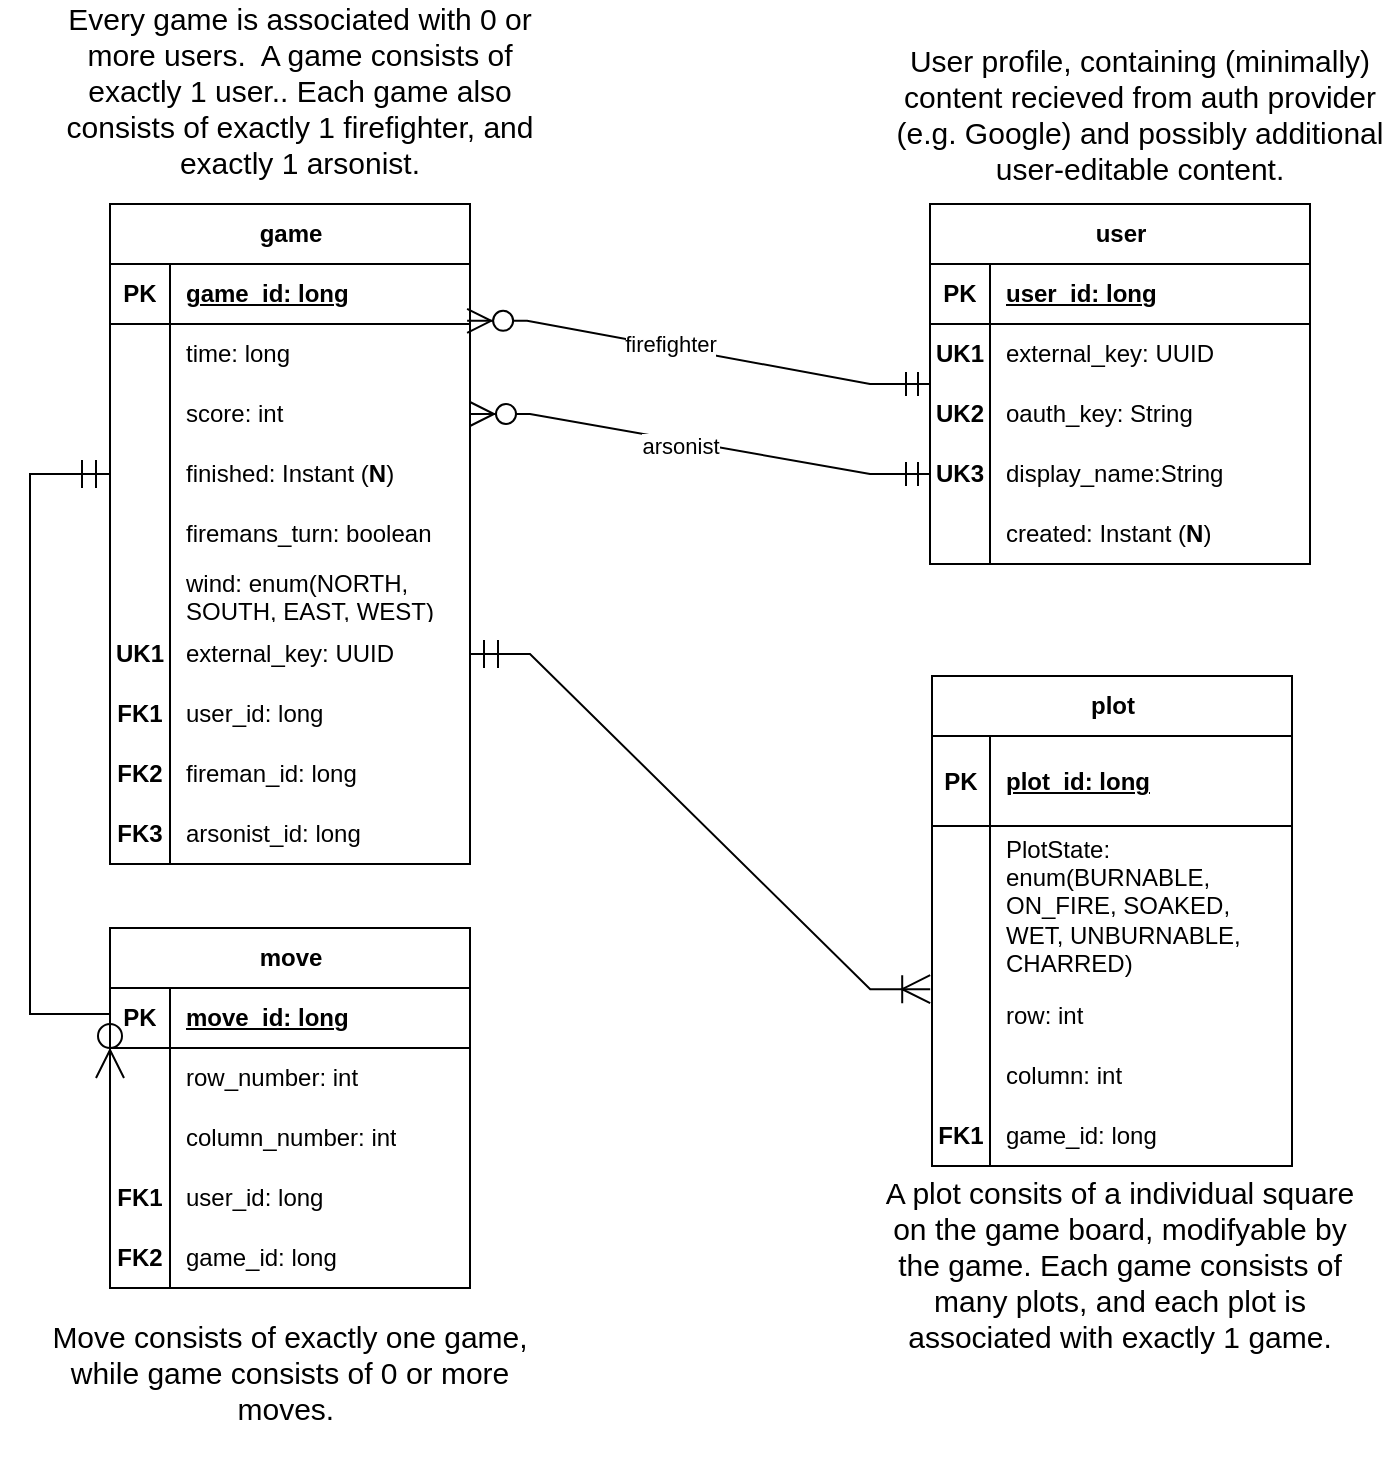 <mxfile version="24.8.8">
  <diagram name="Page-1" id="kqW-jPgzg6UB6GhYUhrh">
    <mxGraphModel dx="1434" dy="772" grid="1" gridSize="10" guides="1" tooltips="1" connect="1" arrows="1" fold="1" page="1" pageScale="1" pageWidth="850" pageHeight="1100" math="0" shadow="0">
      <root>
        <mxCell id="0" />
        <mxCell id="1" parent="0" />
        <mxCell id="ICmYpXCP0wdrqG-ao1eW-7" value="" style="group" parent="1" vertex="1" connectable="0">
          <mxGeometry x="110" y="142" width="680" height="530" as="geometry" />
        </mxCell>
        <mxCell id="3EpHy4PcxDL805TF8nZh-1" value="user" style="shape=table;startSize=30;container=1;collapsible=1;childLayout=tableLayout;fixedRows=1;rowLines=0;fontStyle=1;align=center;resizeLast=1;html=1;" parent="ICmYpXCP0wdrqG-ao1eW-7" vertex="1">
          <mxGeometry x="450" width="190" height="180" as="geometry" />
        </mxCell>
        <mxCell id="3EpHy4PcxDL805TF8nZh-2" value="" style="shape=tableRow;horizontal=0;startSize=0;swimlaneHead=0;swimlaneBody=0;fillColor=none;collapsible=0;dropTarget=0;points=[[0,0.5],[1,0.5]];portConstraint=eastwest;top=0;left=0;right=0;bottom=1;" parent="3EpHy4PcxDL805TF8nZh-1" vertex="1">
          <mxGeometry y="30" width="190" height="30" as="geometry" />
        </mxCell>
        <mxCell id="3EpHy4PcxDL805TF8nZh-3" value="PK" style="shape=partialRectangle;connectable=0;fillColor=none;top=0;left=0;bottom=0;right=0;fontStyle=1;overflow=hidden;whiteSpace=wrap;html=1;" parent="3EpHy4PcxDL805TF8nZh-2" vertex="1">
          <mxGeometry width="30" height="30" as="geometry">
            <mxRectangle width="30" height="30" as="alternateBounds" />
          </mxGeometry>
        </mxCell>
        <mxCell id="3EpHy4PcxDL805TF8nZh-4" value="user_id: long" style="shape=partialRectangle;connectable=0;fillColor=none;top=0;left=0;bottom=0;right=0;align=left;spacingLeft=6;fontStyle=5;overflow=hidden;whiteSpace=wrap;html=1;" parent="3EpHy4PcxDL805TF8nZh-2" vertex="1">
          <mxGeometry x="30" width="160" height="30" as="geometry">
            <mxRectangle width="160" height="30" as="alternateBounds" />
          </mxGeometry>
        </mxCell>
        <mxCell id="3EpHy4PcxDL805TF8nZh-5" value="" style="shape=tableRow;horizontal=0;startSize=0;swimlaneHead=0;swimlaneBody=0;fillColor=none;collapsible=0;dropTarget=0;points=[[0,0.5],[1,0.5]];portConstraint=eastwest;top=0;left=0;right=0;bottom=0;" parent="3EpHy4PcxDL805TF8nZh-1" vertex="1">
          <mxGeometry y="60" width="190" height="30" as="geometry" />
        </mxCell>
        <mxCell id="3EpHy4PcxDL805TF8nZh-6" value="&lt;b&gt;UK1&lt;/b&gt;" style="shape=partialRectangle;connectable=0;fillColor=none;top=0;left=0;bottom=0;right=0;editable=1;overflow=hidden;whiteSpace=wrap;html=1;" parent="3EpHy4PcxDL805TF8nZh-5" vertex="1">
          <mxGeometry width="30" height="30" as="geometry">
            <mxRectangle width="30" height="30" as="alternateBounds" />
          </mxGeometry>
        </mxCell>
        <mxCell id="3EpHy4PcxDL805TF8nZh-7" value="external_key: UUID" style="shape=partialRectangle;connectable=0;fillColor=none;top=0;left=0;bottom=0;right=0;align=left;spacingLeft=6;overflow=hidden;whiteSpace=wrap;html=1;" parent="3EpHy4PcxDL805TF8nZh-5" vertex="1">
          <mxGeometry x="30" width="160" height="30" as="geometry">
            <mxRectangle width="160" height="30" as="alternateBounds" />
          </mxGeometry>
        </mxCell>
        <mxCell id="3EpHy4PcxDL805TF8nZh-8" value="" style="shape=tableRow;horizontal=0;startSize=0;swimlaneHead=0;swimlaneBody=0;fillColor=none;collapsible=0;dropTarget=0;points=[[0,0.5],[1,0.5]];portConstraint=eastwest;top=0;left=0;right=0;bottom=0;" parent="3EpHy4PcxDL805TF8nZh-1" vertex="1">
          <mxGeometry y="90" width="190" height="30" as="geometry" />
        </mxCell>
        <mxCell id="3EpHy4PcxDL805TF8nZh-9" value="&lt;b&gt;UK2&lt;/b&gt;" style="shape=partialRectangle;connectable=0;fillColor=none;top=0;left=0;bottom=0;right=0;editable=1;overflow=hidden;whiteSpace=wrap;html=1;" parent="3EpHy4PcxDL805TF8nZh-8" vertex="1">
          <mxGeometry width="30" height="30" as="geometry">
            <mxRectangle width="30" height="30" as="alternateBounds" />
          </mxGeometry>
        </mxCell>
        <mxCell id="3EpHy4PcxDL805TF8nZh-10" value="oauth_key: String" style="shape=partialRectangle;connectable=0;fillColor=none;top=0;left=0;bottom=0;right=0;align=left;spacingLeft=6;overflow=hidden;whiteSpace=wrap;html=1;" parent="3EpHy4PcxDL805TF8nZh-8" vertex="1">
          <mxGeometry x="30" width="160" height="30" as="geometry">
            <mxRectangle width="160" height="30" as="alternateBounds" />
          </mxGeometry>
        </mxCell>
        <mxCell id="3EpHy4PcxDL805TF8nZh-11" value="" style="shape=tableRow;horizontal=0;startSize=0;swimlaneHead=0;swimlaneBody=0;fillColor=none;collapsible=0;dropTarget=0;points=[[0,0.5],[1,0.5]];portConstraint=eastwest;top=0;left=0;right=0;bottom=0;" parent="3EpHy4PcxDL805TF8nZh-1" vertex="1">
          <mxGeometry y="120" width="190" height="30" as="geometry" />
        </mxCell>
        <mxCell id="3EpHy4PcxDL805TF8nZh-12" value="&lt;b&gt;UK3&lt;/b&gt;" style="shape=partialRectangle;connectable=0;fillColor=none;top=0;left=0;bottom=0;right=0;editable=1;overflow=hidden;whiteSpace=wrap;html=1;" parent="3EpHy4PcxDL805TF8nZh-11" vertex="1">
          <mxGeometry width="30" height="30" as="geometry">
            <mxRectangle width="30" height="30" as="alternateBounds" />
          </mxGeometry>
        </mxCell>
        <mxCell id="3EpHy4PcxDL805TF8nZh-13" value="display_name:String" style="shape=partialRectangle;connectable=0;fillColor=none;top=0;left=0;bottom=0;right=0;align=left;spacingLeft=6;overflow=hidden;whiteSpace=wrap;html=1;" parent="3EpHy4PcxDL805TF8nZh-11" vertex="1">
          <mxGeometry x="30" width="160" height="30" as="geometry">
            <mxRectangle width="160" height="30" as="alternateBounds" />
          </mxGeometry>
        </mxCell>
        <mxCell id="3EpHy4PcxDL805TF8nZh-14" value="" style="shape=tableRow;horizontal=0;startSize=0;swimlaneHead=0;swimlaneBody=0;fillColor=none;collapsible=0;dropTarget=0;points=[[0,0.5],[1,0.5]];portConstraint=eastwest;top=0;left=0;right=0;bottom=0;" parent="3EpHy4PcxDL805TF8nZh-1" vertex="1">
          <mxGeometry y="150" width="190" height="30" as="geometry" />
        </mxCell>
        <mxCell id="3EpHy4PcxDL805TF8nZh-15" value="" style="shape=partialRectangle;connectable=0;fillColor=none;top=0;left=0;bottom=0;right=0;editable=1;overflow=hidden;whiteSpace=wrap;html=1;" parent="3EpHy4PcxDL805TF8nZh-14" vertex="1">
          <mxGeometry width="30" height="30" as="geometry">
            <mxRectangle width="30" height="30" as="alternateBounds" />
          </mxGeometry>
        </mxCell>
        <mxCell id="3EpHy4PcxDL805TF8nZh-16" value="&lt;font style=&quot;font-size: 12px;&quot;&gt;created: Instant (&lt;b&gt;N&lt;/b&gt;)&lt;/font&gt;" style="shape=partialRectangle;connectable=0;fillColor=none;top=0;left=0;bottom=0;right=0;align=left;spacingLeft=6;overflow=hidden;whiteSpace=wrap;html=1;" parent="3EpHy4PcxDL805TF8nZh-14" vertex="1">
          <mxGeometry x="30" width="160" height="30" as="geometry">
            <mxRectangle width="160" height="30" as="alternateBounds" />
          </mxGeometry>
        </mxCell>
        <mxCell id="3EpHy4PcxDL805TF8nZh-17" value="game" style="shape=table;startSize=30;container=1;collapsible=1;childLayout=tableLayout;fixedRows=1;rowLines=0;fontStyle=1;align=center;resizeLast=1;html=1;" parent="ICmYpXCP0wdrqG-ao1eW-7" vertex="1">
          <mxGeometry x="40" width="180" height="330" as="geometry" />
        </mxCell>
        <mxCell id="3EpHy4PcxDL805TF8nZh-18" value="" style="shape=tableRow;horizontal=0;startSize=0;swimlaneHead=0;swimlaneBody=0;fillColor=none;collapsible=0;dropTarget=0;points=[[0,0.5],[1,0.5]];portConstraint=eastwest;top=0;left=0;right=0;bottom=1;" parent="3EpHy4PcxDL805TF8nZh-17" vertex="1">
          <mxGeometry y="30" width="180" height="30" as="geometry" />
        </mxCell>
        <mxCell id="3EpHy4PcxDL805TF8nZh-19" value="PK" style="shape=partialRectangle;connectable=0;fillColor=none;top=0;left=0;bottom=0;right=0;fontStyle=1;overflow=hidden;whiteSpace=wrap;html=1;" parent="3EpHy4PcxDL805TF8nZh-18" vertex="1">
          <mxGeometry width="30" height="30" as="geometry">
            <mxRectangle width="30" height="30" as="alternateBounds" />
          </mxGeometry>
        </mxCell>
        <mxCell id="3EpHy4PcxDL805TF8nZh-20" value="game_id: long" style="shape=partialRectangle;connectable=0;fillColor=none;top=0;left=0;bottom=0;right=0;align=left;spacingLeft=6;fontStyle=5;overflow=hidden;whiteSpace=wrap;html=1;" parent="3EpHy4PcxDL805TF8nZh-18" vertex="1">
          <mxGeometry x="30" width="150" height="30" as="geometry">
            <mxRectangle width="150" height="30" as="alternateBounds" />
          </mxGeometry>
        </mxCell>
        <mxCell id="3EpHy4PcxDL805TF8nZh-27" value="" style="shape=tableRow;horizontal=0;startSize=0;swimlaneHead=0;swimlaneBody=0;fillColor=none;collapsible=0;dropTarget=0;points=[[0,0.5],[1,0.5]];portConstraint=eastwest;top=0;left=0;right=0;bottom=0;" parent="3EpHy4PcxDL805TF8nZh-17" vertex="1">
          <mxGeometry y="60" width="180" height="30" as="geometry" />
        </mxCell>
        <mxCell id="3EpHy4PcxDL805TF8nZh-28" value="" style="shape=partialRectangle;connectable=0;fillColor=none;top=0;left=0;bottom=0;right=0;editable=1;overflow=hidden;whiteSpace=wrap;html=1;" parent="3EpHy4PcxDL805TF8nZh-27" vertex="1">
          <mxGeometry width="30" height="30" as="geometry">
            <mxRectangle width="30" height="30" as="alternateBounds" />
          </mxGeometry>
        </mxCell>
        <mxCell id="3EpHy4PcxDL805TF8nZh-29" value="time: long" style="shape=partialRectangle;connectable=0;fillColor=none;top=0;left=0;bottom=0;right=0;align=left;spacingLeft=6;overflow=hidden;whiteSpace=wrap;html=1;" parent="3EpHy4PcxDL805TF8nZh-27" vertex="1">
          <mxGeometry x="30" width="150" height="30" as="geometry">
            <mxRectangle width="150" height="30" as="alternateBounds" />
          </mxGeometry>
        </mxCell>
        <mxCell id="3EpHy4PcxDL805TF8nZh-56" value="" style="shape=tableRow;horizontal=0;startSize=0;swimlaneHead=0;swimlaneBody=0;fillColor=none;collapsible=0;dropTarget=0;points=[[0,0.5],[1,0.5]];portConstraint=eastwest;top=0;left=0;right=0;bottom=0;" parent="3EpHy4PcxDL805TF8nZh-17" vertex="1">
          <mxGeometry y="90" width="180" height="30" as="geometry" />
        </mxCell>
        <mxCell id="3EpHy4PcxDL805TF8nZh-57" value="" style="shape=partialRectangle;connectable=0;fillColor=none;top=0;left=0;bottom=0;right=0;editable=1;overflow=hidden;whiteSpace=wrap;html=1;" parent="3EpHy4PcxDL805TF8nZh-56" vertex="1">
          <mxGeometry width="30" height="30" as="geometry">
            <mxRectangle width="30" height="30" as="alternateBounds" />
          </mxGeometry>
        </mxCell>
        <mxCell id="3EpHy4PcxDL805TF8nZh-58" value="score: int" style="shape=partialRectangle;connectable=0;fillColor=none;top=0;left=0;bottom=0;right=0;align=left;spacingLeft=6;overflow=hidden;whiteSpace=wrap;html=1;" parent="3EpHy4PcxDL805TF8nZh-56" vertex="1">
          <mxGeometry x="30" width="150" height="30" as="geometry">
            <mxRectangle width="150" height="30" as="alternateBounds" />
          </mxGeometry>
        </mxCell>
        <mxCell id="3EpHy4PcxDL805TF8nZh-74" value="" style="shape=tableRow;horizontal=0;startSize=0;swimlaneHead=0;swimlaneBody=0;fillColor=none;collapsible=0;dropTarget=0;points=[[0,0.5],[1,0.5]];portConstraint=eastwest;top=0;left=0;right=0;bottom=0;" parent="3EpHy4PcxDL805TF8nZh-17" vertex="1">
          <mxGeometry y="120" width="180" height="30" as="geometry" />
        </mxCell>
        <mxCell id="3EpHy4PcxDL805TF8nZh-75" value="" style="shape=partialRectangle;connectable=0;fillColor=none;top=0;left=0;bottom=0;right=0;editable=1;overflow=hidden;whiteSpace=wrap;html=1;" parent="3EpHy4PcxDL805TF8nZh-74" vertex="1">
          <mxGeometry width="30" height="30" as="geometry">
            <mxRectangle width="30" height="30" as="alternateBounds" />
          </mxGeometry>
        </mxCell>
        <mxCell id="3EpHy4PcxDL805TF8nZh-76" value="finished: Instant (&lt;b&gt;N&lt;/b&gt;)" style="shape=partialRectangle;connectable=0;fillColor=none;top=0;left=0;bottom=0;right=0;align=left;spacingLeft=6;overflow=hidden;whiteSpace=wrap;html=1;" parent="3EpHy4PcxDL805TF8nZh-74" vertex="1">
          <mxGeometry x="30" width="150" height="30" as="geometry">
            <mxRectangle width="150" height="30" as="alternateBounds" />
          </mxGeometry>
        </mxCell>
        <mxCell id="3EpHy4PcxDL805TF8nZh-71" value="" style="shape=tableRow;horizontal=0;startSize=0;swimlaneHead=0;swimlaneBody=0;fillColor=none;collapsible=0;dropTarget=0;points=[[0,0.5],[1,0.5]];portConstraint=eastwest;top=0;left=0;right=0;bottom=0;" parent="3EpHy4PcxDL805TF8nZh-17" vertex="1">
          <mxGeometry y="150" width="180" height="30" as="geometry" />
        </mxCell>
        <mxCell id="3EpHy4PcxDL805TF8nZh-72" value="" style="shape=partialRectangle;connectable=0;fillColor=none;top=0;left=0;bottom=0;right=0;editable=1;overflow=hidden;whiteSpace=wrap;html=1;" parent="3EpHy4PcxDL805TF8nZh-71" vertex="1">
          <mxGeometry width="30" height="30" as="geometry">
            <mxRectangle width="30" height="30" as="alternateBounds" />
          </mxGeometry>
        </mxCell>
        <mxCell id="3EpHy4PcxDL805TF8nZh-73" value="firemans_turn: boolean" style="shape=partialRectangle;connectable=0;fillColor=none;top=0;left=0;bottom=0;right=0;align=left;spacingLeft=6;overflow=hidden;whiteSpace=wrap;html=1;" parent="3EpHy4PcxDL805TF8nZh-71" vertex="1">
          <mxGeometry x="30" width="150" height="30" as="geometry">
            <mxRectangle width="150" height="30" as="alternateBounds" />
          </mxGeometry>
        </mxCell>
        <mxCell id="edTf3KECxJTOy7dKaU8K-1" value="" style="shape=tableRow;horizontal=0;startSize=0;swimlaneHead=0;swimlaneBody=0;fillColor=none;collapsible=0;dropTarget=0;points=[[0,0.5],[1,0.5]];portConstraint=eastwest;top=0;left=0;right=0;bottom=0;" parent="3EpHy4PcxDL805TF8nZh-17" vertex="1">
          <mxGeometry y="180" width="180" height="30" as="geometry" />
        </mxCell>
        <mxCell id="edTf3KECxJTOy7dKaU8K-2" value="" style="shape=partialRectangle;connectable=0;fillColor=none;top=0;left=0;bottom=0;right=0;editable=1;overflow=hidden;whiteSpace=wrap;html=1;" parent="edTf3KECxJTOy7dKaU8K-1" vertex="1">
          <mxGeometry width="30" height="30" as="geometry">
            <mxRectangle width="30" height="30" as="alternateBounds" />
          </mxGeometry>
        </mxCell>
        <mxCell id="edTf3KECxJTOy7dKaU8K-3" value="wind: enum(NORTH, SOUTH, EAST, WEST)" style="shape=partialRectangle;connectable=0;fillColor=none;top=0;left=0;bottom=0;right=0;align=left;spacingLeft=6;overflow=hidden;whiteSpace=wrap;html=1;" parent="edTf3KECxJTOy7dKaU8K-1" vertex="1">
          <mxGeometry x="30" width="150" height="30" as="geometry">
            <mxRectangle width="150" height="30" as="alternateBounds" />
          </mxGeometry>
        </mxCell>
        <mxCell id="HKX_YVUkT_DCTSvQHUHG-23" value="" style="shape=tableRow;horizontal=0;startSize=0;swimlaneHead=0;swimlaneBody=0;fillColor=none;collapsible=0;dropTarget=0;points=[[0,0.5],[1,0.5]];portConstraint=eastwest;top=0;left=0;right=0;bottom=0;" parent="3EpHy4PcxDL805TF8nZh-17" vertex="1">
          <mxGeometry y="210" width="180" height="30" as="geometry" />
        </mxCell>
        <mxCell id="HKX_YVUkT_DCTSvQHUHG-24" value="&lt;b&gt;UK1&lt;/b&gt;" style="shape=partialRectangle;connectable=0;fillColor=none;top=0;left=0;bottom=0;right=0;editable=1;overflow=hidden;whiteSpace=wrap;html=1;" parent="HKX_YVUkT_DCTSvQHUHG-23" vertex="1">
          <mxGeometry width="30" height="30" as="geometry">
            <mxRectangle width="30" height="30" as="alternateBounds" />
          </mxGeometry>
        </mxCell>
        <mxCell id="HKX_YVUkT_DCTSvQHUHG-25" value="external_key: UUID" style="shape=partialRectangle;connectable=0;fillColor=none;top=0;left=0;bottom=0;right=0;align=left;spacingLeft=6;overflow=hidden;whiteSpace=wrap;html=1;" parent="HKX_YVUkT_DCTSvQHUHG-23" vertex="1">
          <mxGeometry x="30" width="150" height="30" as="geometry">
            <mxRectangle width="150" height="30" as="alternateBounds" />
          </mxGeometry>
        </mxCell>
        <mxCell id="3EpHy4PcxDL805TF8nZh-62" value="" style="shape=tableRow;horizontal=0;startSize=0;swimlaneHead=0;swimlaneBody=0;fillColor=none;collapsible=0;dropTarget=0;points=[[0,0.5],[1,0.5]];portConstraint=eastwest;top=0;left=0;right=0;bottom=0;" parent="3EpHy4PcxDL805TF8nZh-17" vertex="1">
          <mxGeometry y="240" width="180" height="30" as="geometry" />
        </mxCell>
        <mxCell id="3EpHy4PcxDL805TF8nZh-63" value="&lt;b&gt;FK1&lt;/b&gt;" style="shape=partialRectangle;connectable=0;fillColor=none;top=0;left=0;bottom=0;right=0;editable=1;overflow=hidden;whiteSpace=wrap;html=1;" parent="3EpHy4PcxDL805TF8nZh-62" vertex="1">
          <mxGeometry width="30" height="30" as="geometry">
            <mxRectangle width="30" height="30" as="alternateBounds" />
          </mxGeometry>
        </mxCell>
        <mxCell id="3EpHy4PcxDL805TF8nZh-64" value="user_id: long" style="shape=partialRectangle;connectable=0;fillColor=none;top=0;left=0;bottom=0;right=0;align=left;spacingLeft=6;overflow=hidden;whiteSpace=wrap;html=1;" parent="3EpHy4PcxDL805TF8nZh-62" vertex="1">
          <mxGeometry x="30" width="150" height="30" as="geometry">
            <mxRectangle width="150" height="30" as="alternateBounds" />
          </mxGeometry>
        </mxCell>
        <mxCell id="3EpHy4PcxDL805TF8nZh-21" value="" style="shape=tableRow;horizontal=0;startSize=0;swimlaneHead=0;swimlaneBody=0;fillColor=none;collapsible=0;dropTarget=0;points=[[0,0.5],[1,0.5]];portConstraint=eastwest;top=0;left=0;right=0;bottom=0;" parent="3EpHy4PcxDL805TF8nZh-17" vertex="1">
          <mxGeometry y="270" width="180" height="30" as="geometry" />
        </mxCell>
        <mxCell id="3EpHy4PcxDL805TF8nZh-22" value="&lt;b&gt;FK2&lt;/b&gt;" style="shape=partialRectangle;connectable=0;fillColor=none;top=0;left=0;bottom=0;right=0;editable=1;overflow=hidden;whiteSpace=wrap;html=1;" parent="3EpHy4PcxDL805TF8nZh-21" vertex="1">
          <mxGeometry width="30" height="30" as="geometry">
            <mxRectangle width="30" height="30" as="alternateBounds" />
          </mxGeometry>
        </mxCell>
        <mxCell id="3EpHy4PcxDL805TF8nZh-23" value="fireman_id: long" style="shape=partialRectangle;connectable=0;fillColor=none;top=0;left=0;bottom=0;right=0;align=left;spacingLeft=6;overflow=hidden;whiteSpace=wrap;html=1;" parent="3EpHy4PcxDL805TF8nZh-21" vertex="1">
          <mxGeometry x="30" width="150" height="30" as="geometry">
            <mxRectangle width="150" height="30" as="alternateBounds" />
          </mxGeometry>
        </mxCell>
        <mxCell id="3EpHy4PcxDL805TF8nZh-24" value="" style="shape=tableRow;horizontal=0;startSize=0;swimlaneHead=0;swimlaneBody=0;fillColor=none;collapsible=0;dropTarget=0;points=[[0,0.5],[1,0.5]];portConstraint=eastwest;top=0;left=0;right=0;bottom=0;" parent="3EpHy4PcxDL805TF8nZh-17" vertex="1">
          <mxGeometry y="300" width="180" height="30" as="geometry" />
        </mxCell>
        <mxCell id="3EpHy4PcxDL805TF8nZh-25" value="&lt;b&gt;FK3&lt;/b&gt;" style="shape=partialRectangle;connectable=0;fillColor=none;top=0;left=0;bottom=0;right=0;editable=1;overflow=hidden;whiteSpace=wrap;html=1;" parent="3EpHy4PcxDL805TF8nZh-24" vertex="1">
          <mxGeometry width="30" height="30" as="geometry">
            <mxRectangle width="30" height="30" as="alternateBounds" />
          </mxGeometry>
        </mxCell>
        <mxCell id="3EpHy4PcxDL805TF8nZh-26" value="arsonist_id: long" style="shape=partialRectangle;connectable=0;fillColor=none;top=0;left=0;bottom=0;right=0;align=left;spacingLeft=6;overflow=hidden;whiteSpace=wrap;html=1;" parent="3EpHy4PcxDL805TF8nZh-24" vertex="1">
          <mxGeometry x="30" width="150" height="30" as="geometry">
            <mxRectangle width="150" height="30" as="alternateBounds" />
          </mxGeometry>
        </mxCell>
        <mxCell id="3EpHy4PcxDL805TF8nZh-30" value="plot" style="shape=table;startSize=30;container=1;collapsible=1;childLayout=tableLayout;fixedRows=1;rowLines=0;fontStyle=1;align=center;resizeLast=1;html=1;" parent="ICmYpXCP0wdrqG-ao1eW-7" vertex="1">
          <mxGeometry x="451" y="236" width="180" height="245" as="geometry" />
        </mxCell>
        <mxCell id="3EpHy4PcxDL805TF8nZh-31" value="" style="shape=tableRow;horizontal=0;startSize=0;swimlaneHead=0;swimlaneBody=0;fillColor=none;collapsible=0;dropTarget=0;points=[[0,0.5],[1,0.5]];portConstraint=eastwest;top=0;left=0;right=0;bottom=1;" parent="3EpHy4PcxDL805TF8nZh-30" vertex="1">
          <mxGeometry y="30" width="180" height="45" as="geometry" />
        </mxCell>
        <mxCell id="3EpHy4PcxDL805TF8nZh-32" value="PK" style="shape=partialRectangle;connectable=0;fillColor=none;top=0;left=0;bottom=0;right=0;fontStyle=1;overflow=hidden;whiteSpace=wrap;html=1;" parent="3EpHy4PcxDL805TF8nZh-31" vertex="1">
          <mxGeometry width="29" height="45" as="geometry">
            <mxRectangle width="29" height="45" as="alternateBounds" />
          </mxGeometry>
        </mxCell>
        <mxCell id="3EpHy4PcxDL805TF8nZh-33" value="plot_id: long" style="shape=partialRectangle;connectable=0;fillColor=none;top=0;left=0;bottom=0;right=0;align=left;spacingLeft=6;fontStyle=5;overflow=hidden;whiteSpace=wrap;html=1;" parent="3EpHy4PcxDL805TF8nZh-31" vertex="1">
          <mxGeometry x="29" width="151" height="45" as="geometry">
            <mxRectangle width="151" height="45" as="alternateBounds" />
          </mxGeometry>
        </mxCell>
        <mxCell id="3EpHy4PcxDL805TF8nZh-34" value="" style="shape=tableRow;horizontal=0;startSize=0;swimlaneHead=0;swimlaneBody=0;fillColor=none;collapsible=0;dropTarget=0;points=[[0,0.5],[1,0.5]];portConstraint=eastwest;top=0;left=0;right=0;bottom=0;" parent="3EpHy4PcxDL805TF8nZh-30" vertex="1">
          <mxGeometry y="75" width="180" height="80" as="geometry" />
        </mxCell>
        <mxCell id="3EpHy4PcxDL805TF8nZh-35" value="" style="shape=partialRectangle;connectable=0;fillColor=none;top=0;left=0;bottom=0;right=0;editable=1;overflow=hidden;whiteSpace=wrap;html=1;" parent="3EpHy4PcxDL805TF8nZh-34" vertex="1">
          <mxGeometry width="29" height="80" as="geometry">
            <mxRectangle width="29" height="80" as="alternateBounds" />
          </mxGeometry>
        </mxCell>
        <mxCell id="3EpHy4PcxDL805TF8nZh-36" value="PlotState: enum(BURNABLE, ON_FIRE, SOAKED, WET, UNBURNABLE, CHARRED)" style="shape=partialRectangle;connectable=0;fillColor=none;top=0;left=0;bottom=0;right=0;align=left;spacingLeft=6;overflow=hidden;whiteSpace=wrap;html=1;" parent="3EpHy4PcxDL805TF8nZh-34" vertex="1">
          <mxGeometry x="29" width="151" height="80" as="geometry">
            <mxRectangle width="151" height="80" as="alternateBounds" />
          </mxGeometry>
        </mxCell>
        <mxCell id="HKX_YVUkT_DCTSvQHUHG-4" value="" style="shape=tableRow;horizontal=0;startSize=0;swimlaneHead=0;swimlaneBody=0;fillColor=none;collapsible=0;dropTarget=0;points=[[0,0.5],[1,0.5]];portConstraint=eastwest;top=0;left=0;right=0;bottom=0;" parent="3EpHy4PcxDL805TF8nZh-30" vertex="1">
          <mxGeometry y="155" width="180" height="30" as="geometry" />
        </mxCell>
        <mxCell id="HKX_YVUkT_DCTSvQHUHG-5" value="" style="shape=partialRectangle;connectable=0;fillColor=none;top=0;left=0;bottom=0;right=0;editable=1;overflow=hidden;whiteSpace=wrap;html=1;" parent="HKX_YVUkT_DCTSvQHUHG-4" vertex="1">
          <mxGeometry width="29" height="30" as="geometry">
            <mxRectangle width="29" height="30" as="alternateBounds" />
          </mxGeometry>
        </mxCell>
        <mxCell id="HKX_YVUkT_DCTSvQHUHG-6" value="row: int" style="shape=partialRectangle;connectable=0;fillColor=none;top=0;left=0;bottom=0;right=0;align=left;spacingLeft=6;overflow=hidden;whiteSpace=wrap;html=1;" parent="HKX_YVUkT_DCTSvQHUHG-4" vertex="1">
          <mxGeometry x="29" width="151" height="30" as="geometry">
            <mxRectangle width="151" height="30" as="alternateBounds" />
          </mxGeometry>
        </mxCell>
        <mxCell id="HKX_YVUkT_DCTSvQHUHG-7" value="" style="shape=tableRow;horizontal=0;startSize=0;swimlaneHead=0;swimlaneBody=0;fillColor=none;collapsible=0;dropTarget=0;points=[[0,0.5],[1,0.5]];portConstraint=eastwest;top=0;left=0;right=0;bottom=0;" parent="3EpHy4PcxDL805TF8nZh-30" vertex="1">
          <mxGeometry y="185" width="180" height="30" as="geometry" />
        </mxCell>
        <mxCell id="HKX_YVUkT_DCTSvQHUHG-8" value="" style="shape=partialRectangle;connectable=0;fillColor=none;top=0;left=0;bottom=0;right=0;editable=1;overflow=hidden;whiteSpace=wrap;html=1;" parent="HKX_YVUkT_DCTSvQHUHG-7" vertex="1">
          <mxGeometry width="29" height="30" as="geometry">
            <mxRectangle width="29" height="30" as="alternateBounds" />
          </mxGeometry>
        </mxCell>
        <mxCell id="HKX_YVUkT_DCTSvQHUHG-9" value="column: int" style="shape=partialRectangle;connectable=0;fillColor=none;top=0;left=0;bottom=0;right=0;align=left;spacingLeft=6;overflow=hidden;whiteSpace=wrap;html=1;" parent="HKX_YVUkT_DCTSvQHUHG-7" vertex="1">
          <mxGeometry x="29" width="151" height="30" as="geometry">
            <mxRectangle width="151" height="30" as="alternateBounds" />
          </mxGeometry>
        </mxCell>
        <mxCell id="HKX_YVUkT_DCTSvQHUHG-30" value="" style="shape=tableRow;horizontal=0;startSize=0;swimlaneHead=0;swimlaneBody=0;fillColor=none;collapsible=0;dropTarget=0;points=[[0,0.5],[1,0.5]];portConstraint=eastwest;top=0;left=0;right=0;bottom=0;" parent="3EpHy4PcxDL805TF8nZh-30" vertex="1">
          <mxGeometry y="215" width="180" height="30" as="geometry" />
        </mxCell>
        <mxCell id="HKX_YVUkT_DCTSvQHUHG-31" value="&lt;b&gt;FK1&lt;/b&gt;" style="shape=partialRectangle;connectable=0;fillColor=none;top=0;left=0;bottom=0;right=0;editable=1;overflow=hidden;whiteSpace=wrap;html=1;" parent="HKX_YVUkT_DCTSvQHUHG-30" vertex="1">
          <mxGeometry width="29" height="30" as="geometry">
            <mxRectangle width="29" height="30" as="alternateBounds" />
          </mxGeometry>
        </mxCell>
        <mxCell id="HKX_YVUkT_DCTSvQHUHG-32" value="game_id: long" style="shape=partialRectangle;connectable=0;fillColor=none;top=0;left=0;bottom=0;right=0;align=left;spacingLeft=6;overflow=hidden;whiteSpace=wrap;html=1;" parent="HKX_YVUkT_DCTSvQHUHG-30" vertex="1">
          <mxGeometry x="29" width="151" height="30" as="geometry">
            <mxRectangle width="151" height="30" as="alternateBounds" />
          </mxGeometry>
        </mxCell>
        <mxCell id="3EpHy4PcxDL805TF8nZh-43" value="move" style="shape=table;startSize=30;container=1;collapsible=1;childLayout=tableLayout;fixedRows=1;rowLines=0;fontStyle=1;align=center;resizeLast=1;html=1;" parent="ICmYpXCP0wdrqG-ao1eW-7" vertex="1">
          <mxGeometry x="40" y="362" width="180" height="180" as="geometry" />
        </mxCell>
        <mxCell id="3EpHy4PcxDL805TF8nZh-44" value="" style="shape=tableRow;horizontal=0;startSize=0;swimlaneHead=0;swimlaneBody=0;fillColor=none;collapsible=0;dropTarget=0;points=[[0,0.5],[1,0.5]];portConstraint=eastwest;top=0;left=0;right=0;bottom=1;" parent="3EpHy4PcxDL805TF8nZh-43" vertex="1">
          <mxGeometry y="30" width="180" height="30" as="geometry" />
        </mxCell>
        <mxCell id="3EpHy4PcxDL805TF8nZh-45" value="PK" style="shape=partialRectangle;connectable=0;fillColor=none;top=0;left=0;bottom=0;right=0;fontStyle=1;overflow=hidden;whiteSpace=wrap;html=1;" parent="3EpHy4PcxDL805TF8nZh-44" vertex="1">
          <mxGeometry width="30" height="30" as="geometry">
            <mxRectangle width="30" height="30" as="alternateBounds" />
          </mxGeometry>
        </mxCell>
        <mxCell id="3EpHy4PcxDL805TF8nZh-46" value="move_id: long" style="shape=partialRectangle;connectable=0;fillColor=none;top=0;left=0;bottom=0;right=0;align=left;spacingLeft=6;fontStyle=5;overflow=hidden;whiteSpace=wrap;html=1;" parent="3EpHy4PcxDL805TF8nZh-44" vertex="1">
          <mxGeometry x="30" width="150" height="30" as="geometry">
            <mxRectangle width="150" height="30" as="alternateBounds" />
          </mxGeometry>
        </mxCell>
        <mxCell id="3EpHy4PcxDL805TF8nZh-50" value="" style="shape=tableRow;horizontal=0;startSize=0;swimlaneHead=0;swimlaneBody=0;fillColor=none;collapsible=0;dropTarget=0;points=[[0,0.5],[1,0.5]];portConstraint=eastwest;top=0;left=0;right=0;bottom=0;" parent="3EpHy4PcxDL805TF8nZh-43" vertex="1">
          <mxGeometry y="60" width="180" height="30" as="geometry" />
        </mxCell>
        <mxCell id="3EpHy4PcxDL805TF8nZh-51" value="" style="shape=partialRectangle;connectable=0;fillColor=none;top=0;left=0;bottom=0;right=0;editable=1;overflow=hidden;whiteSpace=wrap;html=1;" parent="3EpHy4PcxDL805TF8nZh-50" vertex="1">
          <mxGeometry width="30" height="30" as="geometry">
            <mxRectangle width="30" height="30" as="alternateBounds" />
          </mxGeometry>
        </mxCell>
        <mxCell id="3EpHy4PcxDL805TF8nZh-52" value="row_number: int" style="shape=partialRectangle;connectable=0;fillColor=none;top=0;left=0;bottom=0;right=0;align=left;spacingLeft=6;overflow=hidden;whiteSpace=wrap;html=1;" parent="3EpHy4PcxDL805TF8nZh-50" vertex="1">
          <mxGeometry x="30" width="150" height="30" as="geometry">
            <mxRectangle width="150" height="30" as="alternateBounds" />
          </mxGeometry>
        </mxCell>
        <mxCell id="3EpHy4PcxDL805TF8nZh-53" value="" style="shape=tableRow;horizontal=0;startSize=0;swimlaneHead=0;swimlaneBody=0;fillColor=none;collapsible=0;dropTarget=0;points=[[0,0.5],[1,0.5]];portConstraint=eastwest;top=0;left=0;right=0;bottom=0;" parent="3EpHy4PcxDL805TF8nZh-43" vertex="1">
          <mxGeometry y="90" width="180" height="30" as="geometry" />
        </mxCell>
        <mxCell id="3EpHy4PcxDL805TF8nZh-54" value="" style="shape=partialRectangle;connectable=0;fillColor=none;top=0;left=0;bottom=0;right=0;editable=1;overflow=hidden;whiteSpace=wrap;html=1;" parent="3EpHy4PcxDL805TF8nZh-53" vertex="1">
          <mxGeometry width="30" height="30" as="geometry">
            <mxRectangle width="30" height="30" as="alternateBounds" />
          </mxGeometry>
        </mxCell>
        <mxCell id="3EpHy4PcxDL805TF8nZh-55" value="column_number: int" style="shape=partialRectangle;connectable=0;fillColor=none;top=0;left=0;bottom=0;right=0;align=left;spacingLeft=6;overflow=hidden;whiteSpace=wrap;html=1;" parent="3EpHy4PcxDL805TF8nZh-53" vertex="1">
          <mxGeometry x="30" width="150" height="30" as="geometry">
            <mxRectangle width="150" height="30" as="alternateBounds" />
          </mxGeometry>
        </mxCell>
        <mxCell id="3EpHy4PcxDL805TF8nZh-47" value="" style="shape=tableRow;horizontal=0;startSize=0;swimlaneHead=0;swimlaneBody=0;fillColor=none;collapsible=0;dropTarget=0;points=[[0,0.5],[1,0.5]];portConstraint=eastwest;top=0;left=0;right=0;bottom=0;" parent="3EpHy4PcxDL805TF8nZh-43" vertex="1">
          <mxGeometry y="120" width="180" height="30" as="geometry" />
        </mxCell>
        <mxCell id="3EpHy4PcxDL805TF8nZh-48" value="&lt;b&gt;FK1&lt;/b&gt;" style="shape=partialRectangle;connectable=0;fillColor=none;top=0;left=0;bottom=0;right=0;editable=1;overflow=hidden;whiteSpace=wrap;html=1;" parent="3EpHy4PcxDL805TF8nZh-47" vertex="1">
          <mxGeometry width="30" height="30" as="geometry">
            <mxRectangle width="30" height="30" as="alternateBounds" />
          </mxGeometry>
        </mxCell>
        <mxCell id="3EpHy4PcxDL805TF8nZh-49" value="user_id: long" style="shape=partialRectangle;connectable=0;fillColor=none;top=0;left=0;bottom=0;right=0;align=left;spacingLeft=6;overflow=hidden;whiteSpace=wrap;html=1;" parent="3EpHy4PcxDL805TF8nZh-47" vertex="1">
          <mxGeometry x="30" width="150" height="30" as="geometry">
            <mxRectangle width="150" height="30" as="alternateBounds" />
          </mxGeometry>
        </mxCell>
        <mxCell id="yLG27qlFV_qIR9lNNIAE-5" value="" style="shape=tableRow;horizontal=0;startSize=0;swimlaneHead=0;swimlaneBody=0;fillColor=none;collapsible=0;dropTarget=0;points=[[0,0.5],[1,0.5]];portConstraint=eastwest;top=0;left=0;right=0;bottom=0;" vertex="1" parent="3EpHy4PcxDL805TF8nZh-43">
          <mxGeometry y="150" width="180" height="30" as="geometry" />
        </mxCell>
        <mxCell id="yLG27qlFV_qIR9lNNIAE-6" value="&lt;b&gt;FK2&lt;/b&gt;" style="shape=partialRectangle;connectable=0;fillColor=none;top=0;left=0;bottom=0;right=0;editable=1;overflow=hidden;whiteSpace=wrap;html=1;" vertex="1" parent="yLG27qlFV_qIR9lNNIAE-5">
          <mxGeometry width="30" height="30" as="geometry">
            <mxRectangle width="30" height="30" as="alternateBounds" />
          </mxGeometry>
        </mxCell>
        <mxCell id="yLG27qlFV_qIR9lNNIAE-7" value="game_id: long" style="shape=partialRectangle;connectable=0;fillColor=none;top=0;left=0;bottom=0;right=0;align=left;spacingLeft=6;overflow=hidden;whiteSpace=wrap;html=1;" vertex="1" parent="yLG27qlFV_qIR9lNNIAE-5">
          <mxGeometry x="30" width="150" height="30" as="geometry">
            <mxRectangle width="150" height="30" as="alternateBounds" />
          </mxGeometry>
        </mxCell>
        <mxCell id="HKX_YVUkT_DCTSvQHUHG-16" value="" style="shape=partialRectangle;connectable=0;fillColor=none;top=0;left=0;bottom=0;right=0;editable=1;overflow=hidden;whiteSpace=wrap;html=1;" parent="ICmYpXCP0wdrqG-ao1eW-7" vertex="1">
          <mxGeometry x="40" y="450" width="30" height="30" as="geometry">
            <mxRectangle width="30" height="30" as="alternateBounds" />
          </mxGeometry>
        </mxCell>
        <mxCell id="HKX_YVUkT_DCTSvQHUHG-27" value="" style="edgeStyle=entityRelationEdgeStyle;fontSize=12;html=1;endArrow=ERzeroToMany;startArrow=ERmandOne;rounded=0;entryX=1;entryY=0.5;entryDx=0;entryDy=0;exitX=0;exitY=0.5;exitDx=0;exitDy=0;endSize=10;startSize=10;" parent="ICmYpXCP0wdrqG-ao1eW-7" source="3EpHy4PcxDL805TF8nZh-11" target="3EpHy4PcxDL805TF8nZh-56" edge="1">
          <mxGeometry width="100" height="100" relative="1" as="geometry">
            <mxPoint x="230" y="420" as="sourcePoint" />
            <mxPoint x="330" y="320" as="targetPoint" />
          </mxGeometry>
        </mxCell>
        <mxCell id="ICmYpXCP0wdrqG-ao1eW-6" value="arsonist" style="edgeLabel;html=1;align=center;verticalAlign=middle;resizable=0;points=[];" parent="HKX_YVUkT_DCTSvQHUHG-27" vertex="1" connectable="0">
          <mxGeometry x="0.082" y="2" relative="1" as="geometry">
            <mxPoint as="offset" />
          </mxGeometry>
        </mxCell>
        <mxCell id="HKX_YVUkT_DCTSvQHUHG-28" value="" style="edgeStyle=orthogonalEdgeStyle;fontSize=12;html=1;endArrow=ERzeroToMany;rounded=0;entryX=0;entryY=0.5;entryDx=0;entryDy=0;exitX=0;exitY=0.5;exitDx=0;exitDy=0;endSize=12;startSize=12;startArrow=ERmandOne;startFill=0;endFill=0;" parent="ICmYpXCP0wdrqG-ao1eW-7" source="3EpHy4PcxDL805TF8nZh-74" target="3EpHy4PcxDL805TF8nZh-50" edge="1">
          <mxGeometry width="100" height="100" relative="1" as="geometry">
            <mxPoint x="230" y="350" as="sourcePoint" />
            <mxPoint x="330" y="250" as="targetPoint" />
            <Array as="points">
              <mxPoint y="135" />
              <mxPoint y="405" />
            </Array>
          </mxGeometry>
        </mxCell>
        <mxCell id="ICmYpXCP0wdrqG-ao1eW-3" value="" style="edgeStyle=entityRelationEdgeStyle;fontSize=12;html=1;endArrow=ERzeroToMany;startArrow=ERmandOne;rounded=0;entryX=0.992;entryY=-0.053;entryDx=0;entryDy=0;exitX=0;exitY=0;exitDx=0;exitDy=0;endSize=10;startSize=10;entryPerimeter=0;exitPerimeter=0;" parent="ICmYpXCP0wdrqG-ao1eW-7" source="3EpHy4PcxDL805TF8nZh-8" target="3EpHy4PcxDL805TF8nZh-27" edge="1">
          <mxGeometry width="100" height="100" relative="1" as="geometry">
            <mxPoint x="460" y="100" as="sourcePoint" />
            <mxPoint x="230" y="50" as="targetPoint" />
          </mxGeometry>
        </mxCell>
        <mxCell id="ICmYpXCP0wdrqG-ao1eW-4" value="firefighter" style="edgeLabel;html=1;align=center;verticalAlign=middle;resizable=0;points=[];" parent="ICmYpXCP0wdrqG-ao1eW-3" vertex="1" connectable="0">
          <mxGeometry x="0.126" y="-2" relative="1" as="geometry">
            <mxPoint as="offset" />
          </mxGeometry>
        </mxCell>
        <mxCell id="HKX_YVUkT_DCTSvQHUHG-29" value="" style="edgeStyle=entityRelationEdgeStyle;fontSize=12;html=1;endArrow=ERoneToMany;startArrow=ERmandOne;rounded=0;entryX=-0.005;entryY=0.053;entryDx=0;entryDy=0;exitX=1;exitY=0.5;exitDx=0;exitDy=0;endSize=12;startSize=12;entryPerimeter=0;" parent="ICmYpXCP0wdrqG-ao1eW-7" source="HKX_YVUkT_DCTSvQHUHG-23" target="HKX_YVUkT_DCTSvQHUHG-4" edge="1">
          <mxGeometry width="100" height="100" relative="1" as="geometry">
            <mxPoint x="230" y="380" as="sourcePoint" />
            <mxPoint x="330" y="280" as="targetPoint" />
          </mxGeometry>
        </mxCell>
        <mxCell id="ICmYpXCP0wdrqG-ao1eW-10" value="&lt;font style=&quot;font-size: 15px;&quot;&gt;User profile, containing (minimally) content recieved from auth provider (e.g. Google) and possibly additional user-editable content.&lt;/font&gt;" style="whiteSpace=wrap;html=1;fillColor=none;strokeColor=none;" parent="ICmYpXCP0wdrqG-ao1eW-7" vertex="1">
          <mxGeometry x="430" y="-90" width="250" height="90" as="geometry" />
        </mxCell>
        <mxCell id="ICmYpXCP0wdrqG-ao1eW-12" value="&lt;span style=&quot;font-size: 15px;&quot;&gt;Move consists of exactly one game, while game consists of 0 or more moves.&amp;nbsp;&lt;/span&gt;" style="whiteSpace=wrap;html=1;fillColor=none;strokeColor=none;" parent="ICmYpXCP0wdrqG-ao1eW-7" vertex="1">
          <mxGeometry x="5" y="539" width="250" height="90" as="geometry" />
        </mxCell>
        <mxCell id="ICmYpXCP0wdrqG-ao1eW-8" value="&lt;font style=&quot;font-size: 15px;&quot;&gt;Every game is associated with 0 or more users.&amp;nbsp; A game consists of exactly 1 user.. Each game also consists of exactly 1 firefighter, and exactly 1 arsonist.&lt;/font&gt;" style="whiteSpace=wrap;html=1;fillColor=none;strokeColor=none;" parent="1" vertex="1">
          <mxGeometry x="120" y="40" width="250" height="90" as="geometry" />
        </mxCell>
        <mxCell id="ICmYpXCP0wdrqG-ao1eW-11" value="&lt;span style=&quot;font-size: 15px;&quot;&gt;A plot consits of a individual square on the game board, modifyable by the game. Each game consists of many plots, and each plot is associated with exactly 1 game.&lt;/span&gt;" style="whiteSpace=wrap;html=1;fillColor=none;strokeColor=none;" parent="1" vertex="1">
          <mxGeometry x="530" y="627" width="250" height="90" as="geometry" />
        </mxCell>
      </root>
    </mxGraphModel>
  </diagram>
</mxfile>
